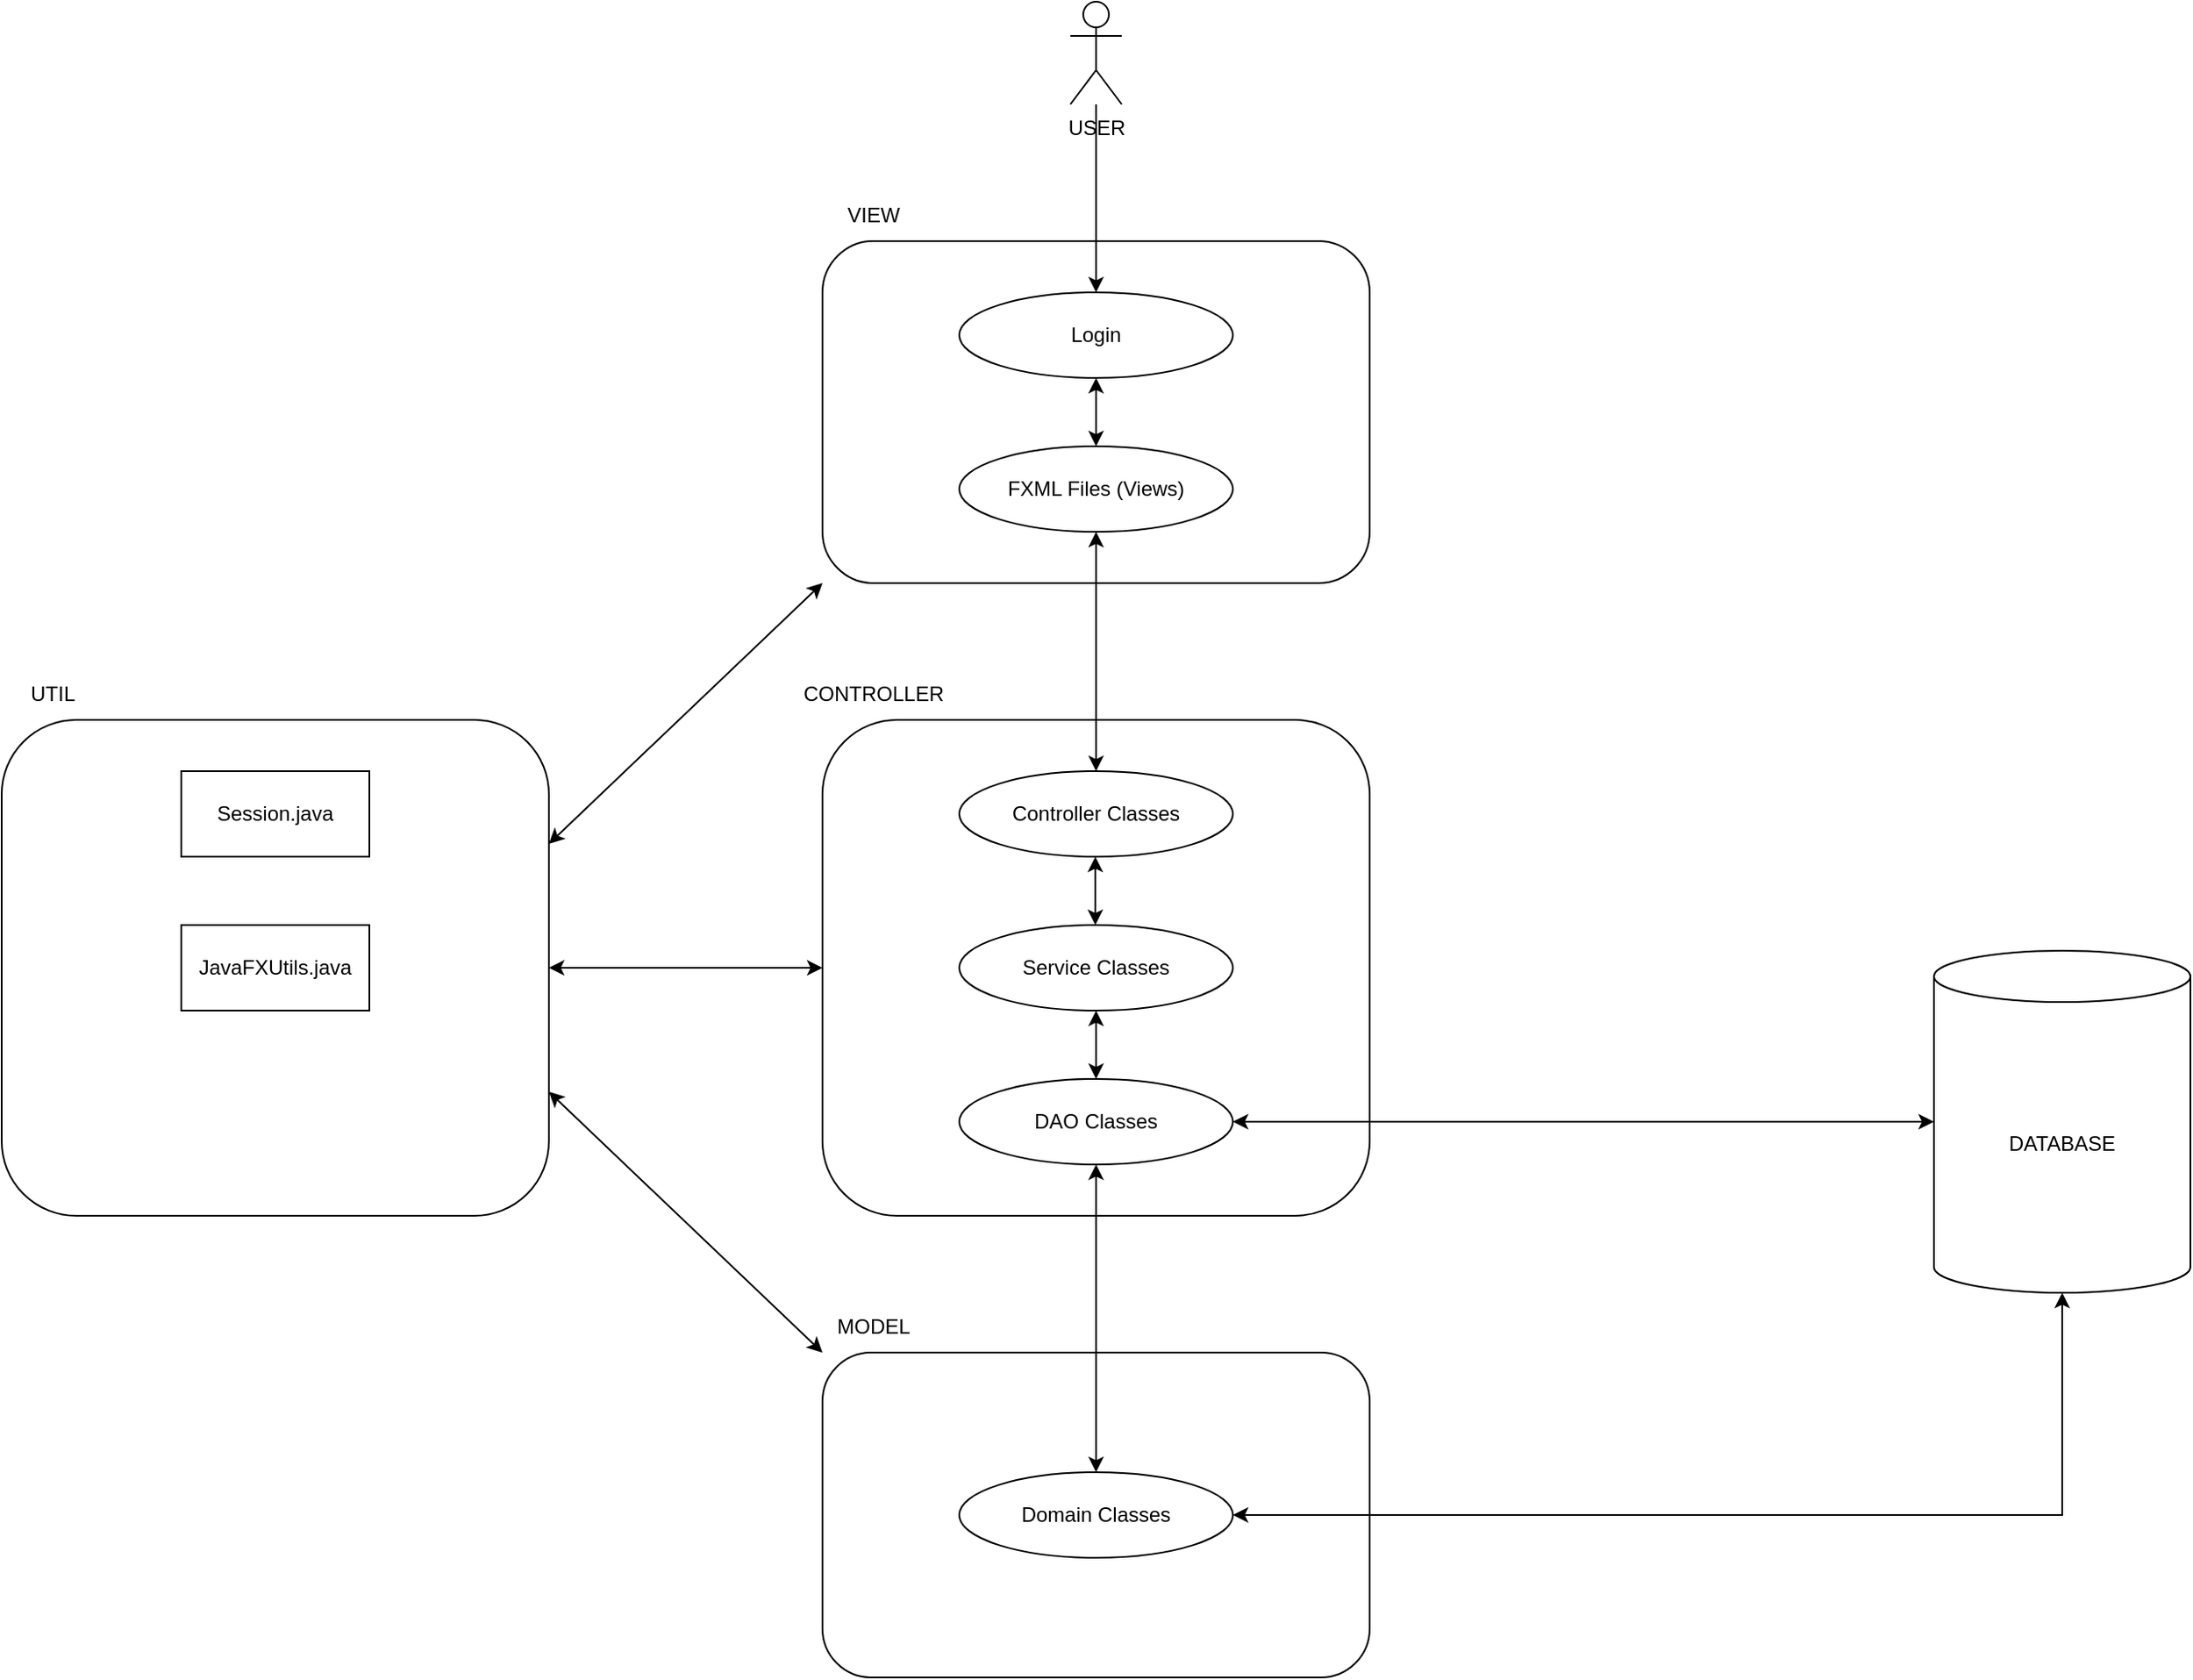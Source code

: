 <mxfile version="21.6.5" type="device">
  <diagram name="Page-1" id="Sru_sg7wI8Qu8YQZBvD5">
    <mxGraphModel dx="2444" dy="796" grid="1" gridSize="10" guides="1" tooltips="1" connect="1" arrows="1" fold="1" page="1" pageScale="1" pageWidth="850" pageHeight="1100" math="0" shadow="0">
      <root>
        <mxCell id="0" />
        <mxCell id="1" parent="0" />
        <mxCell id="CtCYSZdlm7EQsMFYNp1o-10" value="" style="rounded=1;whiteSpace=wrap;html=1;fillColor=none;" parent="1" vertex="1">
          <mxGeometry x="280" y="160" width="320" height="200" as="geometry" />
        </mxCell>
        <mxCell id="CtCYSZdlm7EQsMFYNp1o-12" value="" style="rounded=1;whiteSpace=wrap;html=1;fillColor=none;" parent="1" vertex="1">
          <mxGeometry x="280" y="440" width="320" height="290" as="geometry" />
        </mxCell>
        <mxCell id="CtCYSZdlm7EQsMFYNp1o-13" value="" style="rounded=1;whiteSpace=wrap;html=1;fillColor=none;" parent="1" vertex="1">
          <mxGeometry x="280" y="810" width="320" height="190" as="geometry" />
        </mxCell>
        <mxCell id="CtCYSZdlm7EQsMFYNp1o-22" style="edgeStyle=orthogonalEdgeStyle;rounded=0;orthogonalLoop=1;jettySize=auto;html=1;entryX=0.5;entryY=0;entryDx=0;entryDy=0;" parent="1" source="iyQTLWZABHlzWYittP99-1" target="CtCYSZdlm7EQsMFYNp1o-8" edge="1">
          <mxGeometry relative="1" as="geometry" />
        </mxCell>
        <mxCell id="iyQTLWZABHlzWYittP99-1" value="USER" style="shape=umlActor;verticalLabelPosition=bottom;verticalAlign=top;html=1;outlineConnect=0;" parent="1" vertex="1">
          <mxGeometry x="425" y="20" width="30" height="60" as="geometry" />
        </mxCell>
        <mxCell id="iyQTLWZABHlzWYittP99-29" value="DATABASE" style="shape=cylinder3;whiteSpace=wrap;html=1;boundedLbl=1;backgroundOutline=1;size=15;" parent="1" vertex="1">
          <mxGeometry x="930" y="575" width="150" height="200" as="geometry" />
        </mxCell>
        <mxCell id="CtCYSZdlm7EQsMFYNp1o-1" value="Controller Classes" style="ellipse;whiteSpace=wrap;html=1;" parent="1" vertex="1">
          <mxGeometry x="360" y="470" width="160" height="50" as="geometry" />
        </mxCell>
        <mxCell id="CtCYSZdlm7EQsMFYNp1o-2" value="Service Classes" style="ellipse;whiteSpace=wrap;html=1;" parent="1" vertex="1">
          <mxGeometry x="360" y="560" width="160" height="50" as="geometry" />
        </mxCell>
        <mxCell id="CtCYSZdlm7EQsMFYNp1o-3" value="DAO Classes" style="ellipse;whiteSpace=wrap;html=1;" parent="1" vertex="1">
          <mxGeometry x="360" y="650" width="160" height="50" as="geometry" />
        </mxCell>
        <mxCell id="CtCYSZdlm7EQsMFYNp1o-6" value="Domain Classes" style="ellipse;whiteSpace=wrap;html=1;" parent="1" vertex="1">
          <mxGeometry x="360" y="880" width="160" height="50" as="geometry" />
        </mxCell>
        <mxCell id="CtCYSZdlm7EQsMFYNp1o-24" style="edgeStyle=orthogonalEdgeStyle;rounded=0;orthogonalLoop=1;jettySize=auto;html=1;entryX=0.5;entryY=0;entryDx=0;entryDy=0;startArrow=classic;startFill=1;" parent="1" source="CtCYSZdlm7EQsMFYNp1o-7" target="CtCYSZdlm7EQsMFYNp1o-1" edge="1">
          <mxGeometry relative="1" as="geometry" />
        </mxCell>
        <mxCell id="CtCYSZdlm7EQsMFYNp1o-7" value="FXML Files (Views)" style="ellipse;whiteSpace=wrap;html=1;" parent="1" vertex="1">
          <mxGeometry x="360" y="280" width="160" height="50" as="geometry" />
        </mxCell>
        <mxCell id="CtCYSZdlm7EQsMFYNp1o-23" style="edgeStyle=orthogonalEdgeStyle;rounded=0;orthogonalLoop=1;jettySize=auto;html=1;startArrow=classic;startFill=1;" parent="1" source="CtCYSZdlm7EQsMFYNp1o-8" target="CtCYSZdlm7EQsMFYNp1o-7" edge="1">
          <mxGeometry relative="1" as="geometry" />
        </mxCell>
        <mxCell id="CtCYSZdlm7EQsMFYNp1o-8" value="Login" style="ellipse;whiteSpace=wrap;html=1;" parent="1" vertex="1">
          <mxGeometry x="360" y="190" width="160" height="50" as="geometry" />
        </mxCell>
        <mxCell id="CtCYSZdlm7EQsMFYNp1o-14" value="" style="endArrow=classic;startArrow=classic;html=1;rounded=0;entryX=0;entryY=0.5;entryDx=0;entryDy=0;entryPerimeter=0;" parent="1" target="iyQTLWZABHlzWYittP99-29" edge="1">
          <mxGeometry width="50" height="50" relative="1" as="geometry">
            <mxPoint x="520" y="675" as="sourcePoint" />
            <mxPoint x="910" y="690" as="targetPoint" />
          </mxGeometry>
        </mxCell>
        <mxCell id="CtCYSZdlm7EQsMFYNp1o-15" value="" style="endArrow=classic;startArrow=classic;html=1;rounded=0;entryX=0.5;entryY=1;entryDx=0;entryDy=0;exitX=0.5;exitY=0;exitDx=0;exitDy=0;" parent="1" source="CtCYSZdlm7EQsMFYNp1o-6" target="CtCYSZdlm7EQsMFYNp1o-3" edge="1">
          <mxGeometry width="50" height="50" relative="1" as="geometry">
            <mxPoint x="410" y="800" as="sourcePoint" />
            <mxPoint x="460" y="750" as="targetPoint" />
          </mxGeometry>
        </mxCell>
        <mxCell id="CtCYSZdlm7EQsMFYNp1o-17" value="" style="endArrow=classic;startArrow=classic;html=1;rounded=0;entryX=0.5;entryY=1;entryDx=0;entryDy=0;entryPerimeter=0;exitX=1;exitY=0.5;exitDx=0;exitDy=0;" parent="1" source="CtCYSZdlm7EQsMFYNp1o-6" target="iyQTLWZABHlzWYittP99-29" edge="1">
          <mxGeometry width="50" height="50" relative="1" as="geometry">
            <mxPoint x="610" y="900" as="sourcePoint" />
            <mxPoint x="660" y="850" as="targetPoint" />
            <Array as="points">
              <mxPoint x="1005" y="905" />
            </Array>
          </mxGeometry>
        </mxCell>
        <mxCell id="CtCYSZdlm7EQsMFYNp1o-18" value="" style="endArrow=classic;startArrow=classic;html=1;rounded=0;entryX=0.5;entryY=1;entryDx=0;entryDy=0;exitX=0.5;exitY=0;exitDx=0;exitDy=0;" parent="1" source="CtCYSZdlm7EQsMFYNp1o-3" target="CtCYSZdlm7EQsMFYNp1o-2" edge="1">
          <mxGeometry width="50" height="50" relative="1" as="geometry">
            <mxPoint x="390" y="650" as="sourcePoint" />
            <mxPoint x="440" y="600" as="targetPoint" />
          </mxGeometry>
        </mxCell>
        <mxCell id="CtCYSZdlm7EQsMFYNp1o-19" value="" style="endArrow=classic;startArrow=classic;html=1;rounded=0;entryX=0.5;entryY=1;entryDx=0;entryDy=0;exitX=0.5;exitY=0;exitDx=0;exitDy=0;" parent="1" edge="1">
          <mxGeometry width="50" height="50" relative="1" as="geometry">
            <mxPoint x="439.57" y="560" as="sourcePoint" />
            <mxPoint x="439.57" y="520" as="targetPoint" />
          </mxGeometry>
        </mxCell>
        <mxCell id="CtCYSZdlm7EQsMFYNp1o-25" value="VIEW" style="text;html=1;strokeColor=none;fillColor=none;align=center;verticalAlign=middle;whiteSpace=wrap;rounded=0;" parent="1" vertex="1">
          <mxGeometry x="280" y="130" width="60" height="30" as="geometry" />
        </mxCell>
        <mxCell id="CtCYSZdlm7EQsMFYNp1o-26" value="CONTROLLER" style="text;html=1;strokeColor=none;fillColor=none;align=center;verticalAlign=middle;whiteSpace=wrap;rounded=0;" parent="1" vertex="1">
          <mxGeometry x="280" y="410" width="60" height="30" as="geometry" />
        </mxCell>
        <mxCell id="CtCYSZdlm7EQsMFYNp1o-28" value="MODEL" style="text;html=1;strokeColor=none;fillColor=none;align=center;verticalAlign=middle;whiteSpace=wrap;rounded=0;" parent="1" vertex="1">
          <mxGeometry x="280" y="780" width="60" height="30" as="geometry" />
        </mxCell>
        <mxCell id="rBssXFeD_SUdUHeoeIjC-1" value="" style="endArrow=classic;html=1;rounded=0;exitX=1;exitY=0.25;exitDx=0;exitDy=0;entryX=0;entryY=1;entryDx=0;entryDy=0;startArrow=classic;startFill=1;" parent="1" source="7-D-_c3W0WUpLrvD1SGf-2" target="CtCYSZdlm7EQsMFYNp1o-10" edge="1">
          <mxGeometry width="50" height="50" relative="1" as="geometry">
            <mxPoint x="126.569" y="567.322" as="sourcePoint" />
            <mxPoint x="100" y="450" as="targetPoint" />
          </mxGeometry>
        </mxCell>
        <mxCell id="rBssXFeD_SUdUHeoeIjC-2" value="" style="endArrow=classic;html=1;rounded=0;exitX=1;exitY=0.5;exitDx=0;exitDy=0;entryX=0;entryY=0.5;entryDx=0;entryDy=0;startArrow=classic;startFill=1;" parent="1" source="7-D-_c3W0WUpLrvD1SGf-2" target="CtCYSZdlm7EQsMFYNp1o-12" edge="1">
          <mxGeometry width="50" height="50" relative="1" as="geometry">
            <mxPoint x="150" y="585" as="sourcePoint" />
            <mxPoint x="180" y="620" as="targetPoint" />
          </mxGeometry>
        </mxCell>
        <mxCell id="rBssXFeD_SUdUHeoeIjC-3" value="" style="endArrow=classic;html=1;rounded=0;exitX=1;exitY=0.75;exitDx=0;exitDy=0;entryX=0;entryY=1;entryDx=0;entryDy=0;startArrow=classic;startFill=1;" parent="1" source="7-D-_c3W0WUpLrvD1SGf-2" target="CtCYSZdlm7EQsMFYNp1o-28" edge="1">
          <mxGeometry width="50" height="50" relative="1" as="geometry">
            <mxPoint x="126.569" y="602.678" as="sourcePoint" />
            <mxPoint x="230" y="670" as="targetPoint" />
          </mxGeometry>
        </mxCell>
        <mxCell id="7-D-_c3W0WUpLrvD1SGf-2" value="" style="rounded=1;whiteSpace=wrap;html=1;fillColor=none;" parent="1" vertex="1">
          <mxGeometry x="-200" y="440" width="320" height="290" as="geometry" />
        </mxCell>
        <mxCell id="7-D-_c3W0WUpLrvD1SGf-3" value="UTIL" style="text;html=1;strokeColor=none;fillColor=none;align=center;verticalAlign=middle;whiteSpace=wrap;rounded=0;" parent="1" vertex="1">
          <mxGeometry x="-200" y="410" width="60" height="30" as="geometry" />
        </mxCell>
        <mxCell id="HD0A5dT3ZemnwojUwjtC-1" value="Session.java" style="html=1;whiteSpace=wrap;" vertex="1" parent="1">
          <mxGeometry x="-95" y="470" width="110" height="50" as="geometry" />
        </mxCell>
        <mxCell id="HD0A5dT3ZemnwojUwjtC-2" value="JavaFXUtils.java" style="html=1;whiteSpace=wrap;" vertex="1" parent="1">
          <mxGeometry x="-95" y="560" width="110" height="50" as="geometry" />
        </mxCell>
      </root>
    </mxGraphModel>
  </diagram>
</mxfile>
